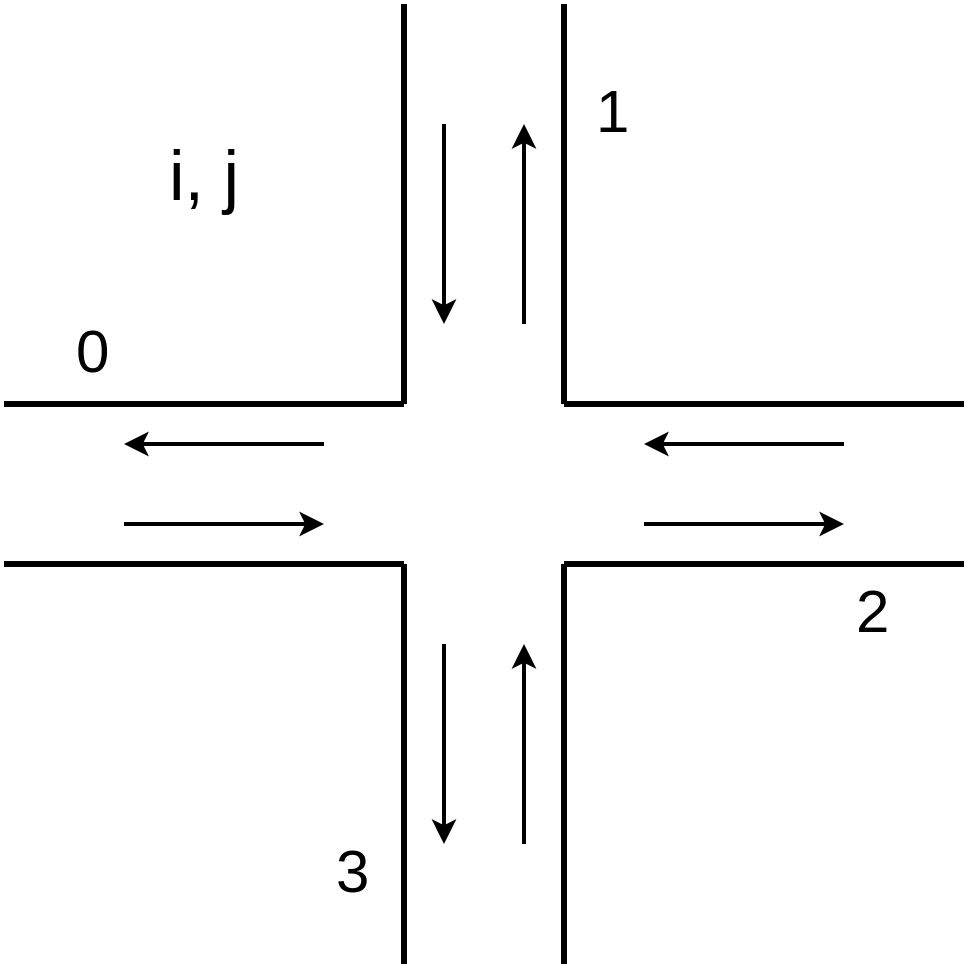 <mxfile version="15.7.3" type="device"><diagram id="bSCv1mFTplKzy49dalBF" name="Page-1"><mxGraphModel dx="2062" dy="1084" grid="1" gridSize="10" guides="1" tooltips="1" connect="1" arrows="1" fold="1" page="1" pageScale="1" pageWidth="1169" pageHeight="827" math="0" shadow="0"><root><mxCell id="0"/><mxCell id="1" parent="0"/><mxCell id="VujdAIoePD-zYrg8XL84-1" value="" style="endArrow=none;html=1;rounded=0;strokeWidth=3;" parent="1" edge="1"><mxGeometry width="50" height="50" relative="1" as="geometry"><mxPoint x="200" y="320" as="sourcePoint"/><mxPoint x="400" y="320" as="targetPoint"/></mxGeometry></mxCell><mxCell id="VujdAIoePD-zYrg8XL84-2" value="" style="endArrow=none;html=1;rounded=0;strokeWidth=3;" parent="1" edge="1"><mxGeometry width="50" height="50" relative="1" as="geometry"><mxPoint x="200" y="400" as="sourcePoint"/><mxPoint x="400" y="400" as="targetPoint"/></mxGeometry></mxCell><mxCell id="VujdAIoePD-zYrg8XL84-3" value="" style="endArrow=none;html=1;rounded=0;strokeWidth=3;" parent="1" edge="1"><mxGeometry width="50" height="50" relative="1" as="geometry"><mxPoint x="400" y="400" as="sourcePoint"/><mxPoint x="400" y="600" as="targetPoint"/></mxGeometry></mxCell><mxCell id="VujdAIoePD-zYrg8XL84-4" value="" style="endArrow=none;html=1;rounded=0;strokeWidth=3;" parent="1" edge="1"><mxGeometry width="50" height="50" relative="1" as="geometry"><mxPoint x="480" y="400" as="sourcePoint"/><mxPoint x="480" y="600" as="targetPoint"/></mxGeometry></mxCell><mxCell id="VujdAIoePD-zYrg8XL84-5" value="" style="endArrow=none;html=1;rounded=0;strokeWidth=3;" parent="1" edge="1"><mxGeometry width="50" height="50" relative="1" as="geometry"><mxPoint x="400" y="120" as="sourcePoint"/><mxPoint x="400" y="320" as="targetPoint"/></mxGeometry></mxCell><mxCell id="VujdAIoePD-zYrg8XL84-6" value="" style="endArrow=none;html=1;rounded=0;strokeWidth=3;" parent="1" edge="1"><mxGeometry width="50" height="50" relative="1" as="geometry"><mxPoint x="480" y="120" as="sourcePoint"/><mxPoint x="480" y="320" as="targetPoint"/></mxGeometry></mxCell><mxCell id="VujdAIoePD-zYrg8XL84-7" value="" style="endArrow=none;html=1;rounded=0;strokeWidth=3;" parent="1" edge="1"><mxGeometry width="50" height="50" relative="1" as="geometry"><mxPoint x="480" y="320" as="sourcePoint"/><mxPoint x="680" y="320" as="targetPoint"/></mxGeometry></mxCell><mxCell id="VujdAIoePD-zYrg8XL84-8" value="" style="endArrow=none;html=1;rounded=0;strokeWidth=3;" parent="1" edge="1"><mxGeometry width="50" height="50" relative="1" as="geometry"><mxPoint x="480" y="400" as="sourcePoint"/><mxPoint x="680" y="400" as="targetPoint"/></mxGeometry></mxCell><mxCell id="VujdAIoePD-zYrg8XL84-9" value="" style="endArrow=classic;html=1;rounded=0;strokeWidth=2;startArrow=none;startFill=0;endFill=1;" parent="1" edge="1"><mxGeometry width="50" height="50" relative="1" as="geometry"><mxPoint x="460" y="540" as="sourcePoint"/><mxPoint x="460" y="440" as="targetPoint"/></mxGeometry></mxCell><mxCell id="VujdAIoePD-zYrg8XL84-10" value="" style="endArrow=none;html=1;rounded=0;strokeWidth=2;startArrow=classic;startFill=1;endFill=0;" parent="1" edge="1"><mxGeometry width="50" height="50" relative="1" as="geometry"><mxPoint x="420" y="280" as="sourcePoint"/><mxPoint x="420" y="180" as="targetPoint"/></mxGeometry></mxCell><mxCell id="VujdAIoePD-zYrg8XL84-11" value="" style="endArrow=classic;html=1;rounded=0;strokeWidth=2;startArrow=none;startFill=0;endFill=1;" parent="1" edge="1"><mxGeometry width="50" height="50" relative="1" as="geometry"><mxPoint x="260" y="380" as="sourcePoint"/><mxPoint x="360" y="380" as="targetPoint"/></mxGeometry></mxCell><mxCell id="VujdAIoePD-zYrg8XL84-12" value="" style="endArrow=none;html=1;rounded=0;strokeWidth=2;endFill=0;startArrow=classic;startFill=1;" parent="1" edge="1"><mxGeometry width="50" height="50" relative="1" as="geometry"><mxPoint x="520" y="340" as="sourcePoint"/><mxPoint x="620" y="340" as="targetPoint"/></mxGeometry></mxCell><mxCell id="VujdAIoePD-zYrg8XL84-17" value="0" style="text;strokeColor=none;fillColor=none;align=left;verticalAlign=middle;spacingLeft=4;spacingRight=4;overflow=hidden;points=[[0,0.5],[1,0.5]];portConstraint=eastwest;rotatable=0;fontSize=30;" parent="1" vertex="1"><mxGeometry x="230" y="270" width="30" height="40" as="geometry"/></mxCell><mxCell id="VujdAIoePD-zYrg8XL84-18" value="1" style="text;strokeColor=none;fillColor=none;align=left;verticalAlign=middle;spacingLeft=4;spacingRight=4;overflow=hidden;points=[[0,0.5],[1,0.5]];portConstraint=eastwest;rotatable=0;fontSize=30;" parent="1" vertex="1"><mxGeometry x="490" y="150" width="30" height="40" as="geometry"/></mxCell><mxCell id="VujdAIoePD-zYrg8XL84-19" value="2" style="text;strokeColor=none;fillColor=none;align=left;verticalAlign=middle;spacingLeft=4;spacingRight=4;overflow=hidden;points=[[0,0.5],[1,0.5]];portConstraint=eastwest;rotatable=0;fontSize=30;" parent="1" vertex="1"><mxGeometry x="620" y="400" width="30" height="40" as="geometry"/></mxCell><mxCell id="VujdAIoePD-zYrg8XL84-20" value="3" style="text;strokeColor=none;fillColor=none;align=left;verticalAlign=middle;spacingLeft=4;spacingRight=4;overflow=hidden;points=[[0,0.5],[1,0.5]];portConstraint=eastwest;rotatable=0;fontSize=30;" parent="1" vertex="1"><mxGeometry x="360" y="530" width="30" height="40" as="geometry"/></mxCell><mxCell id="bnQWSfDrEWd7VPcmUdcR-1" value="" style="endArrow=classic;html=1;rounded=0;strokeWidth=2;endFill=1;startArrow=none;startFill=0;" edge="1" parent="1"><mxGeometry width="50" height="50" relative="1" as="geometry"><mxPoint x="520" y="380" as="sourcePoint"/><mxPoint x="620" y="380" as="targetPoint"/></mxGeometry></mxCell><mxCell id="bnQWSfDrEWd7VPcmUdcR-2" value="" style="endArrow=none;html=1;rounded=0;strokeWidth=2;startArrow=classic;startFill=1;endFill=0;" edge="1" parent="1"><mxGeometry width="50" height="50" relative="1" as="geometry"><mxPoint x="420" y="540" as="sourcePoint"/><mxPoint x="420" y="440" as="targetPoint"/></mxGeometry></mxCell><mxCell id="bnQWSfDrEWd7VPcmUdcR-3" value="" style="endArrow=none;html=1;rounded=0;strokeWidth=2;startArrow=classic;startFill=1;endFill=0;" edge="1" parent="1"><mxGeometry width="50" height="50" relative="1" as="geometry"><mxPoint x="260" y="340" as="sourcePoint"/><mxPoint x="360" y="340" as="targetPoint"/></mxGeometry></mxCell><mxCell id="bnQWSfDrEWd7VPcmUdcR-4" value="" style="endArrow=classic;html=1;rounded=0;strokeWidth=2;startArrow=none;startFill=0;endFill=1;" edge="1" parent="1"><mxGeometry width="50" height="50" relative="1" as="geometry"><mxPoint x="460" y="280" as="sourcePoint"/><mxPoint x="460" y="180" as="targetPoint"/></mxGeometry></mxCell><mxCell id="bnQWSfDrEWd7VPcmUdcR-5" value="&lt;font style=&quot;font-size: 35px&quot;&gt;i, j&lt;/font&gt;" style="text;html=1;strokeColor=none;fillColor=none;align=center;verticalAlign=middle;whiteSpace=wrap;rounded=0;" vertex="1" parent="1"><mxGeometry x="270" y="190" width="60" height="30" as="geometry"/></mxCell></root></mxGraphModel></diagram></mxfile>